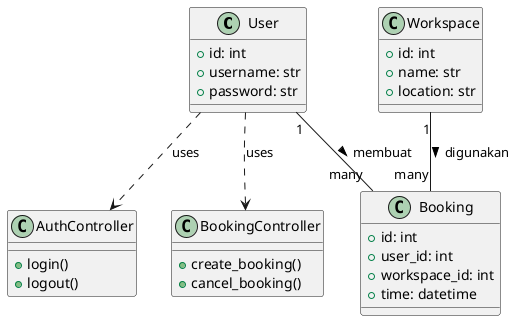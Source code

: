 
@startuml
class User {
  +id: int
  +username: str
  +password: str
}

class Booking {
  +id: int
  +user_id: int
  +workspace_id: int
  +time: datetime
}

class Workspace {
  +id: int
  +name: str
  +location: str
}

class AuthController {
  +login()
  +logout()
}

class BookingController {
  +create_booking()
  +cancel_booking()
}

User "1" -- "many" Booking : membuat >
Workspace "1" -- "many" Booking : digunakan >
User ..> AuthController : uses
User ..> BookingController : uses
@enduml
